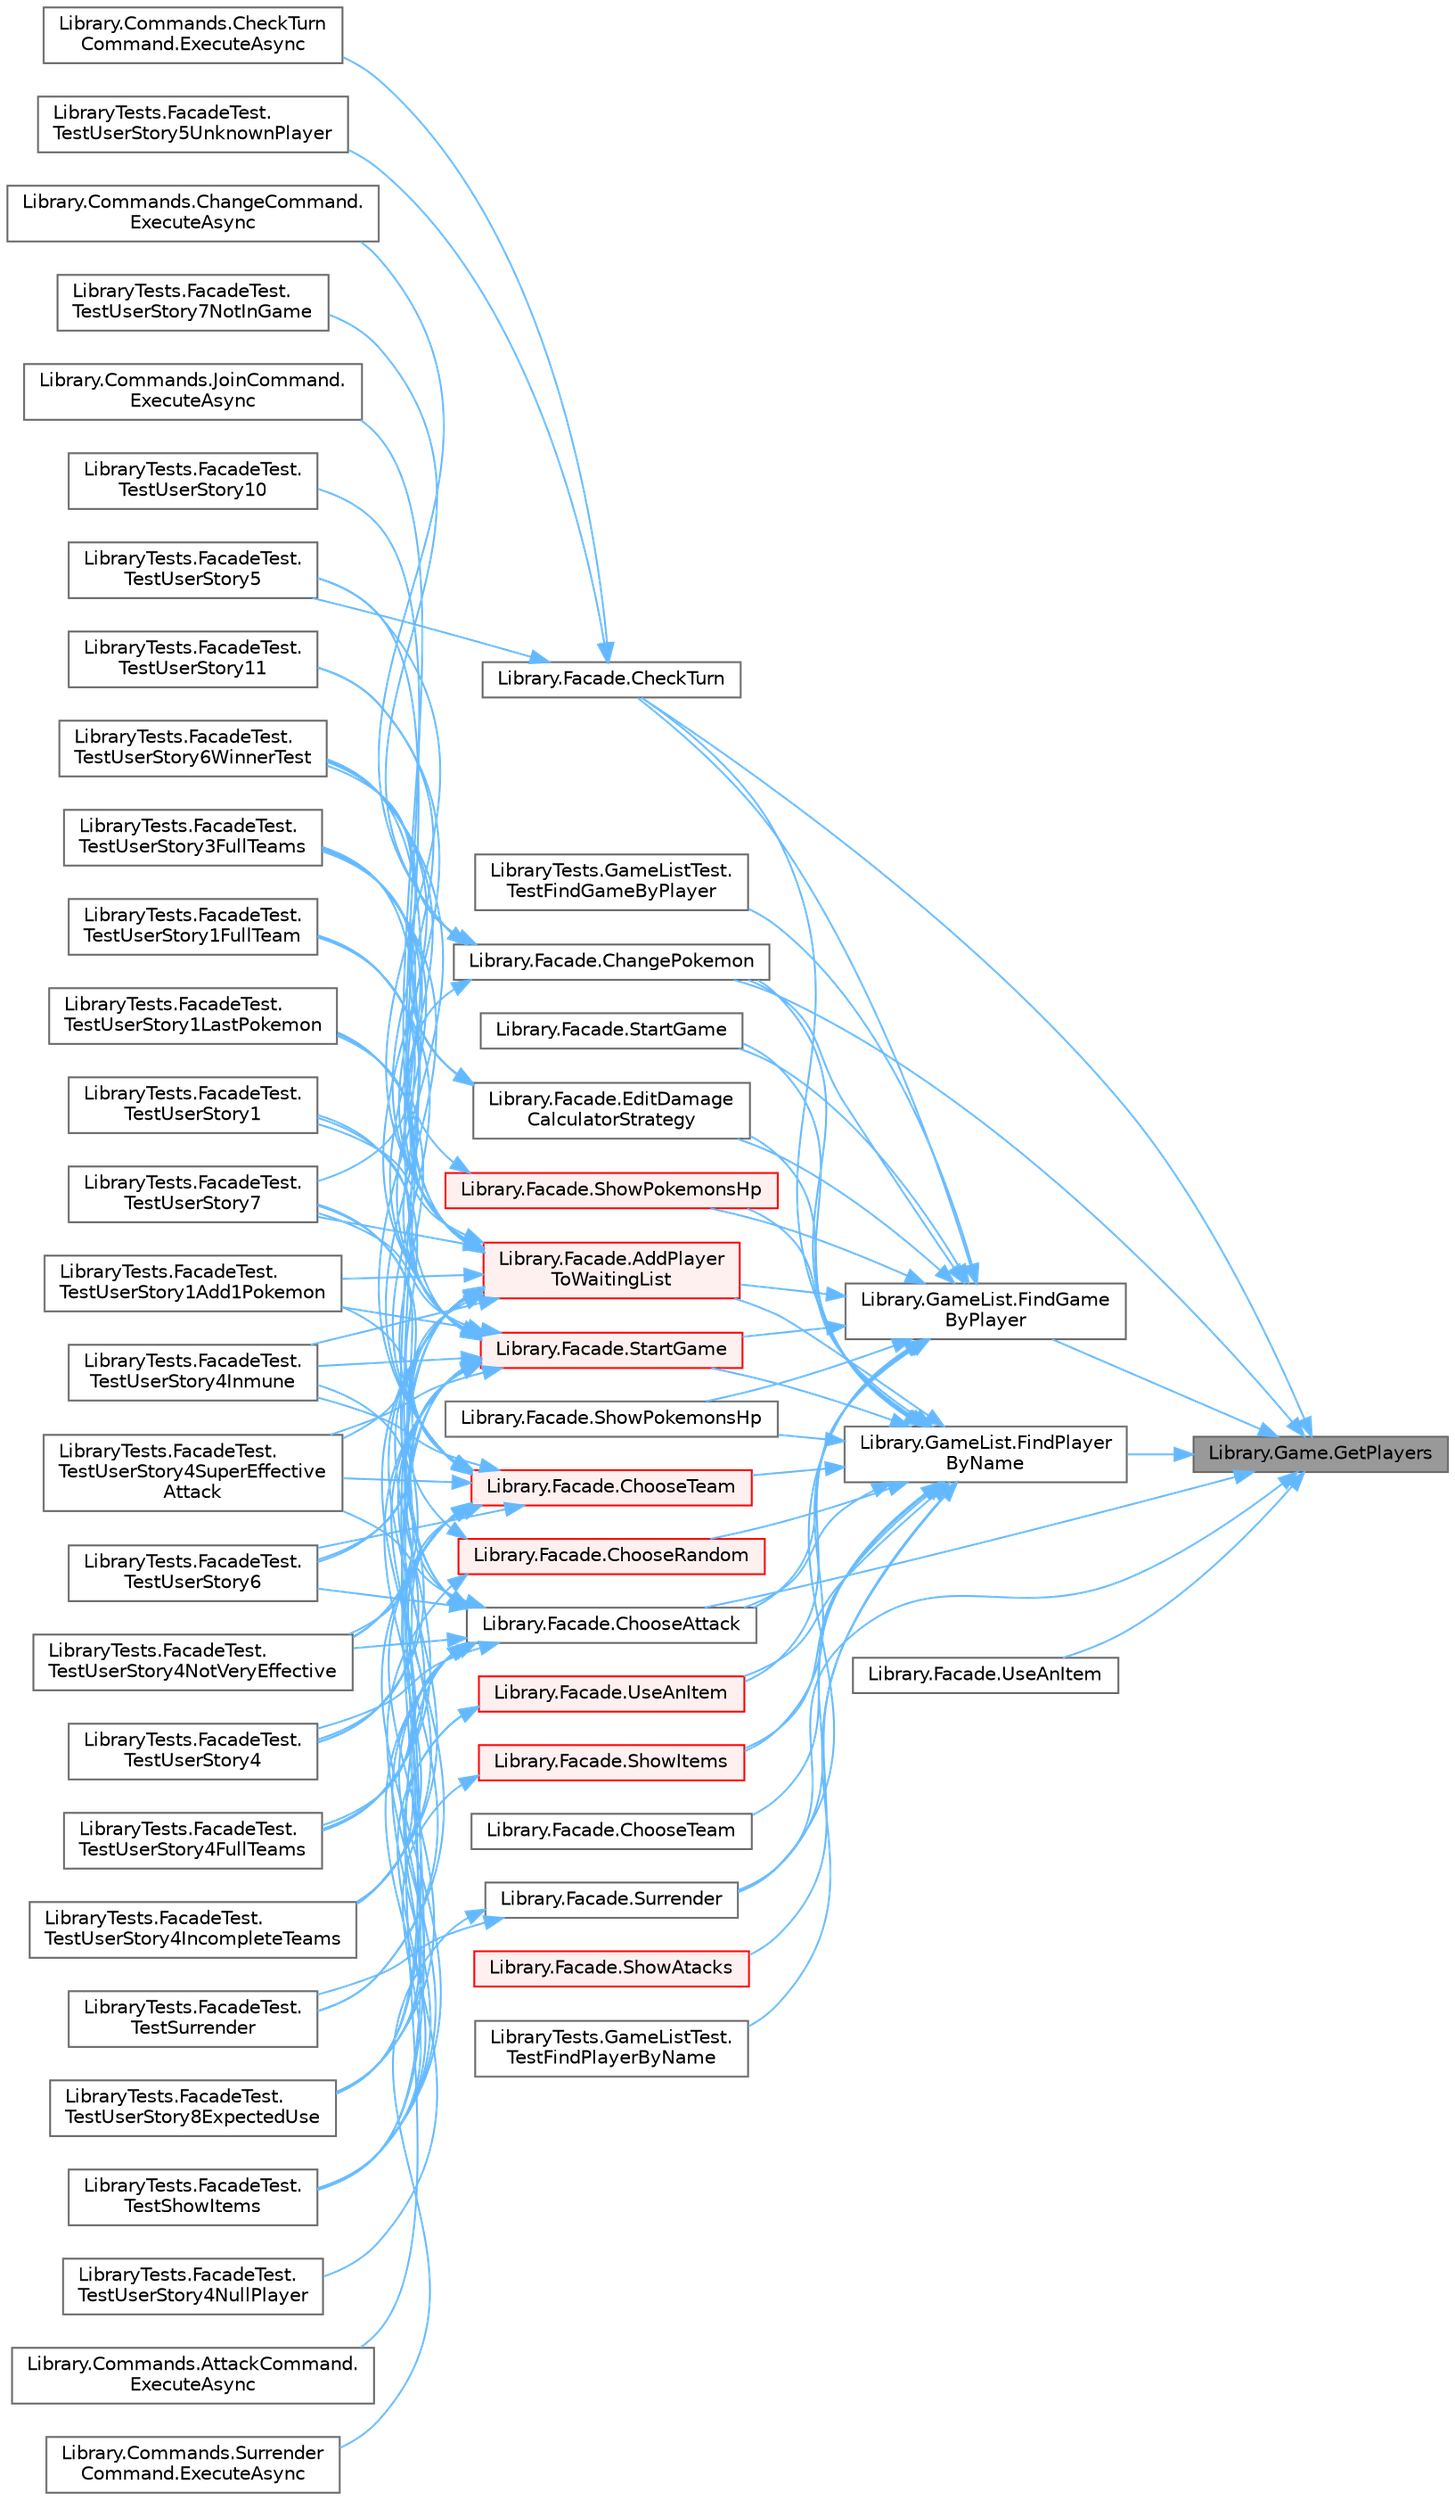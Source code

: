digraph "Library.Game.GetPlayers"
{
 // INTERACTIVE_SVG=YES
 // LATEX_PDF_SIZE
  bgcolor="transparent";
  edge [fontname=Helvetica,fontsize=10,labelfontname=Helvetica,labelfontsize=10];
  node [fontname=Helvetica,fontsize=10,shape=box,height=0.2,width=0.4];
  rankdir="RL";
  Node1 [id="Node000001",label="Library.Game.GetPlayers",height=0.2,width=0.4,color="gray40", fillcolor="grey60", style="filled", fontcolor="black",tooltip="Obtiene la lista de jugadores de la partida."];
  Node1 -> Node2 [id="edge1_Node000001_Node000002",dir="back",color="steelblue1",style="solid",tooltip=" "];
  Node2 [id="Node000002",label="Library.Facade.ChangePokemon",height=0.2,width=0.4,color="grey40", fillcolor="white", style="filled",URL="$classLibrary_1_1Facade.html#a8997a21e19d2a44cd060422768dfbddd",tooltip="Historia de usuario 7: Permite a un jugador activo cambiar su Pokemon actual durante su turno en una ..."];
  Node2 -> Node3 [id="edge2_Node000002_Node000003",dir="back",color="steelblue1",style="solid",tooltip=" "];
  Node3 [id="Node000003",label="Library.Commands.ChangeCommand.\lExecuteAsync",height=0.2,width=0.4,color="grey40", fillcolor="white", style="filled",URL="$classLibrary_1_1Commands_1_1ChangeCommand.html#a7fa738b2d7cc6f9c0aac78740e7be862",tooltip="Envía a la fachada un mensaje con el nombre del Pokemon que el jugador seleccionó para ser su nuevo P..."];
  Node2 -> Node4 [id="edge3_Node000002_Node000004",dir="back",color="steelblue1",style="solid",tooltip=" "];
  Node4 [id="Node000004",label="LibraryTests.FacadeTest.\lTestUserStory6WinnerTest",height=0.2,width=0.4,color="grey40", fillcolor="white", style="filled",URL="$classLibraryTests_1_1FacadeTest.html#aa848dbd02da950df82e2147a6a284abb",tooltip="Verifica que se muestre un mensaje indicando."];
  Node2 -> Node5 [id="edge4_Node000002_Node000005",dir="back",color="steelblue1",style="solid",tooltip=" "];
  Node5 [id="Node000005",label="LibraryTests.FacadeTest.\lTestUserStory7",height=0.2,width=0.4,color="grey40", fillcolor="white", style="filled",URL="$classLibraryTests_1_1FacadeTest.html#aadc312a366fe3e403d4e63671454031c",tooltip="Test de la historia de usuario 7."];
  Node2 -> Node6 [id="edge5_Node000002_Node000006",dir="back",color="steelblue1",style="solid",tooltip=" "];
  Node6 [id="Node000006",label="LibraryTests.FacadeTest.\lTestUserStory7NotInGame",height=0.2,width=0.4,color="grey40", fillcolor="white", style="filled",URL="$classLibraryTests_1_1FacadeTest.html#add57cb11e369fb7a1488cb5a855a0dda",tooltip="Verifica que se muestra un mensaje de error si un jugador intenta cambiar su Pokemon activo sin estar..."];
  Node1 -> Node7 [id="edge6_Node000001_Node000007",dir="back",color="steelblue1",style="solid",tooltip=" "];
  Node7 [id="Node000007",label="Library.Facade.CheckTurn",height=0.2,width=0.4,color="grey40", fillcolor="white", style="filled",URL="$classLibrary_1_1Facade.html#a99bd9042b777684a16c6d1977b9de625",tooltip="Historia de usuario 5: Comprueba si es el turno de un jugador y muestra las opciones disponibles."];
  Node7 -> Node8 [id="edge7_Node000007_Node000008",dir="back",color="steelblue1",style="solid",tooltip=" "];
  Node8 [id="Node000008",label="Library.Commands.CheckTurn\lCommand.ExecuteAsync",height=0.2,width=0.4,color="grey40", fillcolor="white", style="filled",URL="$classLibrary_1_1Commands_1_1CheckTurnCommand.html#ab39a32a33c419397d2980f57aa5123cb",tooltip="Devuelve de quien es el turno."];
  Node7 -> Node9 [id="edge8_Node000007_Node000009",dir="back",color="steelblue1",style="solid",tooltip=" "];
  Node9 [id="Node000009",label="LibraryTests.FacadeTest.\lTestUserStory5",height=0.2,width=0.4,color="grey40", fillcolor="white", style="filled",URL="$classLibraryTests_1_1FacadeTest.html#aba6d127eb4dbc71cbd758dc3e41ecb5d",tooltip="Test de la historia de usuario 5."];
  Node7 -> Node10 [id="edge9_Node000007_Node000010",dir="back",color="steelblue1",style="solid",tooltip=" "];
  Node10 [id="Node000010",label="LibraryTests.FacadeTest.\lTestUserStory5UnknownPlayer",height=0.2,width=0.4,color="grey40", fillcolor="white", style="filled",URL="$classLibraryTests_1_1FacadeTest.html#a6d83b0ec9d372f3f9d019ae3ac6158b3",tooltip="Verifica que se muestra un mensaje de error al verificar el turno si el jugador no está en ninguna pa..."];
  Node1 -> Node11 [id="edge10_Node000001_Node000011",dir="back",color="steelblue1",style="solid",tooltip=" "];
  Node11 [id="Node000011",label="Library.Facade.ChooseAttack",height=0.2,width=0.4,color="grey40", fillcolor="white", style="filled",URL="$classLibrary_1_1Facade.html#a654944afb774828780427cef30687c84",tooltip="Historia de usuario 4: Permite a un jugador elegir y ejecutar un ataque durante su turno en una parti..."];
  Node11 -> Node12 [id="edge11_Node000011_Node000012",dir="back",color="steelblue1",style="solid",tooltip=" "];
  Node12 [id="Node000012",label="Library.Commands.AttackCommand.\lExecuteAsync",height=0.2,width=0.4,color="grey40", fillcolor="white", style="filled",URL="$classLibrary_1_1Commands_1_1AttackCommand.html#a348884af05a12f00e675e4438bb6b0ee",tooltip="Envía a la fachada un mensaje con el ataque a utilizar."];
  Node11 -> Node13 [id="edge12_Node000011_Node000013",dir="back",color="steelblue1",style="solid",tooltip=" "];
  Node13 [id="Node000013",label="LibraryTests.FacadeTest.\lTestShowItems",height=0.2,width=0.4,color="grey40", fillcolor="white", style="filled",URL="$classLibraryTests_1_1FacadeTest.html#a90456bb6f0c4f16501499eefaa327dfd",tooltip="Verifica que los items disponibles de un jugador se muestren correctamente."];
  Node11 -> Node14 [id="edge13_Node000011_Node000014",dir="back",color="steelblue1",style="solid",tooltip=" "];
  Node14 [id="Node000014",label="LibraryTests.FacadeTest.\lTestUserStory3FullTeams",height=0.2,width=0.4,color="grey40", fillcolor="white", style="filled",URL="$classLibraryTests_1_1FacadeTest.html#aac6a0d41eb91460778db5af54f63130b",tooltip="Verifica que cuando ambos jugadores tienen equipos completos, se puede muestrar el HP de los Pokemon ..."];
  Node11 -> Node15 [id="edge14_Node000011_Node000015",dir="back",color="steelblue1",style="solid",tooltip=" "];
  Node15 [id="Node000015",label="LibraryTests.FacadeTest.\lTestUserStory4",height=0.2,width=0.4,color="grey40", fillcolor="white", style="filled",URL="$classLibraryTests_1_1FacadeTest.html#a2fe51ecedbe3ba492916233594b36d73",tooltip="Test de la historia de usuario 4."];
  Node11 -> Node16 [id="edge15_Node000011_Node000016",dir="back",color="steelblue1",style="solid",tooltip=" "];
  Node16 [id="Node000016",label="LibraryTests.FacadeTest.\lTestUserStory4FullTeams",height=0.2,width=0.4,color="grey40", fillcolor="white", style="filled",URL="$classLibraryTests_1_1FacadeTest.html#a7b3d6724741172801da3d1894f315940",tooltip="Verifica que un jugador puede realizar un ataque solo si es el jugador activo y si el ataque existe e..."];
  Node11 -> Node17 [id="edge16_Node000011_Node000017",dir="back",color="steelblue1",style="solid",tooltip=" "];
  Node17 [id="Node000017",label="LibraryTests.FacadeTest.\lTestUserStory4IncompleteTeams",height=0.2,width=0.4,color="grey40", fillcolor="white", style="filled",URL="$classLibraryTests_1_1FacadeTest.html#a270a6bd92ed46ac82aa45ad06ad24107",tooltip="Verifica que si alguno de los jugadores no tiene su equipo completo, no pueden realizarse ataques."];
  Node11 -> Node18 [id="edge17_Node000011_Node000018",dir="back",color="steelblue1",style="solid",tooltip=" "];
  Node18 [id="Node000018",label="LibraryTests.FacadeTest.\lTestUserStory4Inmune",height=0.2,width=0.4,color="grey40", fillcolor="white", style="filled",URL="$classLibraryTests_1_1FacadeTest.html#ac8d1246dbc158a1b08a951d64b6b3452",tooltip="Verifica que se puede realizar daño en base a las efectividades."];
  Node11 -> Node19 [id="edge18_Node000011_Node000019",dir="back",color="steelblue1",style="solid",tooltip=" "];
  Node19 [id="Node000019",label="LibraryTests.FacadeTest.\lTestUserStory4NotVeryEffective",height=0.2,width=0.4,color="grey40", fillcolor="white", style="filled",URL="$classLibraryTests_1_1FacadeTest.html#a547153a9aa7c2ec004d557adad2453ca",tooltip="Verifica que se puede realizar daño en base a las efectividades."];
  Node11 -> Node20 [id="edge19_Node000011_Node000020",dir="back",color="steelblue1",style="solid",tooltip=" "];
  Node20 [id="Node000020",label="LibraryTests.FacadeTest.\lTestUserStory4NullPlayer",height=0.2,width=0.4,color="grey40", fillcolor="white", style="filled",URL="$classLibraryTests_1_1FacadeTest.html#a38ba04a79d940e3bad2c742b6243734e",tooltip="Verifica que un jugador no puede realizar un ataque si no está en una partida."];
  Node11 -> Node21 [id="edge20_Node000011_Node000021",dir="back",color="steelblue1",style="solid",tooltip=" "];
  Node21 [id="Node000021",label="LibraryTests.FacadeTest.\lTestUserStory4SuperEffective\lAttack",height=0.2,width=0.4,color="grey40", fillcolor="white", style="filled",URL="$classLibraryTests_1_1FacadeTest.html#af5515ac555b36a2ca31956045c2692a8",tooltip="Verifica que se puede realizar daño en base a las efectividades."];
  Node11 -> Node22 [id="edge21_Node000011_Node000022",dir="back",color="steelblue1",style="solid",tooltip=" "];
  Node22 [id="Node000022",label="LibraryTests.FacadeTest.\lTestUserStory6",height=0.2,width=0.4,color="grey40", fillcolor="white", style="filled",URL="$classLibraryTests_1_1FacadeTest.html#a35433150a75ceba9bed321a7c37c8e9a",tooltip="Test de la historia de usuario 6."];
  Node11 -> Node4 [id="edge22_Node000011_Node000004",dir="back",color="steelblue1",style="solid",tooltip=" "];
  Node11 -> Node23 [id="edge23_Node000011_Node000023",dir="back",color="steelblue1",style="solid",tooltip=" "];
  Node23 [id="Node000023",label="LibraryTests.FacadeTest.\lTestUserStory8ExpectedUse",height=0.2,width=0.4,color="grey40", fillcolor="white", style="filled",URL="$classLibraryTests_1_1FacadeTest.html#aac6e7e8d73bf8f1303e20064465bb8e1",tooltip="Verifica que el jugador activo pueda usar un item correctamente."];
  Node1 -> Node24 [id="edge24_Node000001_Node000024",dir="back",color="steelblue1",style="solid",tooltip=" "];
  Node24 [id="Node000024",label="Library.GameList.FindGame\lByPlayer",height=0.2,width=0.4,color="grey40", fillcolor="white", style="filled",URL="$classLibrary_1_1GameList.html#ae4cc442c2a00c3746fd92955ddcb849a",tooltip="Devuelve la partida en la que se encuentra un jugador."];
  Node24 -> Node25 [id="edge25_Node000024_Node000025",dir="back",color="steelblue1",style="solid",tooltip=" "];
  Node25 [id="Node000025",label="Library.Facade.AddPlayer\lToWaitingList",height=0.2,width=0.4,color="red", fillcolor="#FFF0F0", style="filled",URL="$classLibrary_1_1Facade.html#ab8784ba49bab75ab95697412f7154c37",tooltip="Historia de usuario 9: Agrega un jugador a la lista de espera."];
  Node25 -> Node26 [id="edge26_Node000025_Node000026",dir="back",color="steelblue1",style="solid",tooltip=" "];
  Node26 [id="Node000026",label="Library.Commands.JoinCommand.\lExecuteAsync",height=0.2,width=0.4,color="grey40", fillcolor="white", style="filled",URL="$classLibrary_1_1Commands_1_1JoinCommand.html#aa20b376619f55db3b80d51c603787598",tooltip="Implementa el comando 'join'. Este comando une al jugador que envía el mensaje a la lista de jugadore..."];
  Node25 -> Node13 [id="edge27_Node000025_Node000013",dir="back",color="steelblue1",style="solid",tooltip=" "];
  Node25 -> Node27 [id="edge28_Node000025_Node000027",dir="back",color="steelblue1",style="solid",tooltip=" "];
  Node27 [id="Node000027",label="LibraryTests.FacadeTest.\lTestSurrender",height=0.2,width=0.4,color="grey40", fillcolor="white", style="filled",URL="$classLibraryTests_1_1FacadeTest.html#a59409b12f5f11ca59b1722c05da89de0",tooltip="Verifica que un jugador solo pueda rendirse si está en una partida activa."];
  Node25 -> Node28 [id="edge29_Node000025_Node000028",dir="back",color="steelblue1",style="solid",tooltip=" "];
  Node28 [id="Node000028",label="LibraryTests.FacadeTest.\lTestUserStory1",height=0.2,width=0.4,color="grey40", fillcolor="white", style="filled",URL="$classLibraryTests_1_1FacadeTest.html#a0c532a87220e7aa87b92a92e99c193c0",tooltip="Test de la historia de usuario 1."];
  Node25 -> Node29 [id="edge30_Node000025_Node000029",dir="back",color="steelblue1",style="solid",tooltip=" "];
  Node29 [id="Node000029",label="LibraryTests.FacadeTest.\lTestUserStory10",height=0.2,width=0.4,color="grey40", fillcolor="white", style="filled",URL="$classLibraryTests_1_1FacadeTest.html#a37b9657e8da7c1732b914ff3ff5a5ac0",tooltip="Test de la historia de usuario 10."];
  Node25 -> Node30 [id="edge31_Node000025_Node000030",dir="back",color="steelblue1",style="solid",tooltip=" "];
  Node30 [id="Node000030",label="LibraryTests.FacadeTest.\lTestUserStory11",height=0.2,width=0.4,color="grey40", fillcolor="white", style="filled",URL="$classLibraryTests_1_1FacadeTest.html#ab3570deef98f9efd32b87177c43f9e25",tooltip="Test de la historia de usuario 11."];
  Node25 -> Node31 [id="edge32_Node000025_Node000031",dir="back",color="steelblue1",style="solid",tooltip=" "];
  Node31 [id="Node000031",label="LibraryTests.FacadeTest.\lTestUserStory1Add1Pokemon",height=0.2,width=0.4,color="grey40", fillcolor="white", style="filled",URL="$classLibraryTests_1_1FacadeTest.html#a10bd8bf843aaa0239a2b9a75a1f01d55",tooltip="Verifica que un jugador puede añadir un Pokemon a su equipo."];
  Node25 -> Node32 [id="edge33_Node000025_Node000032",dir="back",color="steelblue1",style="solid",tooltip=" "];
  Node32 [id="Node000032",label="LibraryTests.FacadeTest.\lTestUserStory1FullTeam",height=0.2,width=0.4,color="grey40", fillcolor="white", style="filled",URL="$classLibraryTests_1_1FacadeTest.html#ac182763b9e55bee3ace5da415ab5f5b5",tooltip="Comprueba que no se pueden agregar más de 6 Pokemon a un equipo."];
  Node25 -> Node33 [id="edge34_Node000025_Node000033",dir="back",color="steelblue1",style="solid",tooltip=" "];
  Node33 [id="Node000033",label="LibraryTests.FacadeTest.\lTestUserStory1LastPokemon",height=0.2,width=0.4,color="grey40", fillcolor="white", style="filled",URL="$classLibraryTests_1_1FacadeTest.html#a538b13d1b3f8d861bf5a4ab1525cf9c0",tooltip="Verifica que cuando el jugador completa su equipo con 6 Pokemon, se muestra un mensaje indicando que ..."];
  Node25 -> Node14 [id="edge35_Node000025_Node000014",dir="back",color="steelblue1",style="solid",tooltip=" "];
  Node25 -> Node15 [id="edge36_Node000025_Node000015",dir="back",color="steelblue1",style="solid",tooltip=" "];
  Node25 -> Node16 [id="edge37_Node000025_Node000016",dir="back",color="steelblue1",style="solid",tooltip=" "];
  Node25 -> Node17 [id="edge38_Node000025_Node000017",dir="back",color="steelblue1",style="solid",tooltip=" "];
  Node25 -> Node18 [id="edge39_Node000025_Node000018",dir="back",color="steelblue1",style="solid",tooltip=" "];
  Node25 -> Node19 [id="edge40_Node000025_Node000019",dir="back",color="steelblue1",style="solid",tooltip=" "];
  Node25 -> Node21 [id="edge41_Node000025_Node000021",dir="back",color="steelblue1",style="solid",tooltip=" "];
  Node25 -> Node9 [id="edge42_Node000025_Node000009",dir="back",color="steelblue1",style="solid",tooltip=" "];
  Node25 -> Node22 [id="edge43_Node000025_Node000022",dir="back",color="steelblue1",style="solid",tooltip=" "];
  Node25 -> Node4 [id="edge44_Node000025_Node000004",dir="back",color="steelblue1",style="solid",tooltip=" "];
  Node25 -> Node5 [id="edge45_Node000025_Node000005",dir="back",color="steelblue1",style="solid",tooltip=" "];
  Node25 -> Node23 [id="edge46_Node000025_Node000023",dir="back",color="steelblue1",style="solid",tooltip=" "];
  Node24 -> Node2 [id="edge47_Node000024_Node000002",dir="back",color="steelblue1",style="solid",tooltip=" "];
  Node24 -> Node7 [id="edge48_Node000024_Node000007",dir="back",color="steelblue1",style="solid",tooltip=" "];
  Node24 -> Node11 [id="edge49_Node000024_Node000011",dir="back",color="steelblue1",style="solid",tooltip=" "];
  Node24 -> Node44 [id="edge50_Node000024_Node000044",dir="back",color="steelblue1",style="solid",tooltip=" "];
  Node44 [id="Node000044",label="Library.Facade.EditDamage\lCalculatorStrategy",height=0.2,width=0.4,color="grey40", fillcolor="white", style="filled",URL="$classLibrary_1_1Facade.html#a9809b5935c0b49409da62958cd65b597",tooltip="Este método se encarga de cambiar la estrategia asignada en la calculadora de daño...."];
  Node44 -> Node14 [id="edge51_Node000044_Node000014",dir="back",color="steelblue1",style="solid",tooltip=" "];
  Node44 -> Node4 [id="edge52_Node000044_Node000004",dir="back",color="steelblue1",style="solid",tooltip=" "];
  Node24 -> Node45 [id="edge53_Node000024_Node000045",dir="back",color="steelblue1",style="solid",tooltip=" "];
  Node45 [id="Node000045",label="Library.Facade.ShowItems",height=0.2,width=0.4,color="red", fillcolor="#FFF0F0", style="filled",URL="$classLibrary_1_1Facade.html#ad549661271bb9a21203fac96721c0fa2",tooltip="Muestra los items del jugador."];
  Node45 -> Node13 [id="edge54_Node000045_Node000013",dir="back",color="steelblue1",style="solid",tooltip=" "];
  Node24 -> Node47 [id="edge55_Node000024_Node000047",dir="back",color="steelblue1",style="solid",tooltip=" "];
  Node47 [id="Node000047",label="Library.Facade.ShowPokemonsHp",height=0.2,width=0.4,color="red", fillcolor="#FFF0F0", style="filled",URL="$classLibrary_1_1Facade.html#a021e3e6d485a0cb0599f1821b49ef30c",tooltip="Historia de usuario 3: Muestra los puntos de vida (HP) de los Pokemon de un jugador."];
  Node47 -> Node14 [id="edge56_Node000047_Node000014",dir="back",color="steelblue1",style="solid",tooltip=" "];
  Node24 -> Node50 [id="edge57_Node000024_Node000050",dir="back",color="steelblue1",style="solid",tooltip=" "];
  Node50 [id="Node000050",label="Library.Facade.ShowPokemonsHp",height=0.2,width=0.4,color="grey40", fillcolor="white", style="filled",URL="$classLibrary_1_1Facade.html#a1ab4cd6b1641209fac55991c17754b66",tooltip="Historia de usuario 3: Muestra los puntos de vida (HP) de los Pokemon de un jugador."];
  Node24 -> Node51 [id="edge58_Node000024_Node000051",dir="back",color="steelblue1",style="solid",tooltip=" "];
  Node51 [id="Node000051",label="Library.Facade.StartGame",height=0.2,width=0.4,color="red", fillcolor="#FFF0F0", style="filled",URL="$classLibrary_1_1Facade.html#a254fa741693ebc4342764475104d3733",tooltip="Historia de usuario 11.1: Inicia una batalla entre dos jugadores, eligiendo un oponente específico o ..."];
  Node51 -> Node13 [id="edge59_Node000051_Node000013",dir="back",color="steelblue1",style="solid",tooltip=" "];
  Node51 -> Node27 [id="edge60_Node000051_Node000027",dir="back",color="steelblue1",style="solid",tooltip=" "];
  Node51 -> Node28 [id="edge61_Node000051_Node000028",dir="back",color="steelblue1",style="solid",tooltip=" "];
  Node51 -> Node30 [id="edge62_Node000051_Node000030",dir="back",color="steelblue1",style="solid",tooltip=" "];
  Node51 -> Node31 [id="edge63_Node000051_Node000031",dir="back",color="steelblue1",style="solid",tooltip=" "];
  Node51 -> Node32 [id="edge64_Node000051_Node000032",dir="back",color="steelblue1",style="solid",tooltip=" "];
  Node51 -> Node33 [id="edge65_Node000051_Node000033",dir="back",color="steelblue1",style="solid",tooltip=" "];
  Node51 -> Node14 [id="edge66_Node000051_Node000014",dir="back",color="steelblue1",style="solid",tooltip=" "];
  Node51 -> Node15 [id="edge67_Node000051_Node000015",dir="back",color="steelblue1",style="solid",tooltip=" "];
  Node51 -> Node16 [id="edge68_Node000051_Node000016",dir="back",color="steelblue1",style="solid",tooltip=" "];
  Node51 -> Node17 [id="edge69_Node000051_Node000017",dir="back",color="steelblue1",style="solid",tooltip=" "];
  Node51 -> Node18 [id="edge70_Node000051_Node000018",dir="back",color="steelblue1",style="solid",tooltip=" "];
  Node51 -> Node19 [id="edge71_Node000051_Node000019",dir="back",color="steelblue1",style="solid",tooltip=" "];
  Node51 -> Node21 [id="edge72_Node000051_Node000021",dir="back",color="steelblue1",style="solid",tooltip=" "];
  Node51 -> Node9 [id="edge73_Node000051_Node000009",dir="back",color="steelblue1",style="solid",tooltip=" "];
  Node51 -> Node22 [id="edge74_Node000051_Node000022",dir="back",color="steelblue1",style="solid",tooltip=" "];
  Node51 -> Node4 [id="edge75_Node000051_Node000004",dir="back",color="steelblue1",style="solid",tooltip=" "];
  Node51 -> Node5 [id="edge76_Node000051_Node000005",dir="back",color="steelblue1",style="solid",tooltip=" "];
  Node51 -> Node23 [id="edge77_Node000051_Node000023",dir="back",color="steelblue1",style="solid",tooltip=" "];
  Node24 -> Node53 [id="edge78_Node000024_Node000053",dir="back",color="steelblue1",style="solid",tooltip=" "];
  Node53 [id="Node000053",label="Library.Facade.StartGame",height=0.2,width=0.4,color="grey40", fillcolor="white", style="filled",URL="$classLibrary_1_1Facade.html#a3faab158ef85b4fb9dc994f427022ad0",tooltip="Historia de usuario 11.1: Inicia una batalla entre dos jugadores, eligiendo un oponente específico o ..."];
  Node24 -> Node54 [id="edge79_Node000024_Node000054",dir="back",color="steelblue1",style="solid",tooltip=" "];
  Node54 [id="Node000054",label="Library.Facade.Surrender",height=0.2,width=0.4,color="grey40", fillcolor="white", style="filled",URL="$classLibrary_1_1Facade.html#a4da326581139b7ba8ec08003e30b7b14",tooltip="Elimina la partida de la lista de partidas em curso."];
  Node54 -> Node55 [id="edge80_Node000054_Node000055",dir="back",color="steelblue1",style="solid",tooltip=" "];
  Node55 [id="Node000055",label="Library.Commands.Surrender\lCommand.ExecuteAsync",height=0.2,width=0.4,color="grey40", fillcolor="white", style="filled",URL="$classLibrary_1_1Commands_1_1SurrenderCommand.html#a0c2a380d2d4324b1ae2b0994094c948a",tooltip="Termina la partida en curso dandole la victoria al oponente."];
  Node54 -> Node27 [id="edge81_Node000054_Node000027",dir="back",color="steelblue1",style="solid",tooltip=" "];
  Node24 -> Node56 [id="edge82_Node000024_Node000056",dir="back",color="steelblue1",style="solid",tooltip=" "];
  Node56 [id="Node000056",label="LibraryTests.GameListTest.\lTestFindGameByPlayer",height=0.2,width=0.4,color="grey40", fillcolor="white", style="filled",URL="$classLibraryTests_1_1GameListTest.html#a0643e68476104275fa37144d368b185f",tooltip="Verifica que el método FindGameByPlayer devuelve el juego en el que se encuentra un jugador y retorna..."];
  Node24 -> Node57 [id="edge83_Node000024_Node000057",dir="back",color="steelblue1",style="solid",tooltip=" "];
  Node57 [id="Node000057",label="Library.Facade.UseAnItem",height=0.2,width=0.4,color="red", fillcolor="#FFF0F0", style="filled",URL="$classLibrary_1_1Facade.html#a95c0e8427585bfbc9cdd72b9accb92aa",tooltip="Historia de usuario 8 Permite a un jugador usar un item en un Pokemon."];
  Node57 -> Node13 [id="edge84_Node000057_Node000013",dir="back",color="steelblue1",style="solid",tooltip=" "];
  Node57 -> Node23 [id="edge85_Node000057_Node000023",dir="back",color="steelblue1",style="solid",tooltip=" "];
  Node1 -> Node60 [id="edge86_Node000001_Node000060",dir="back",color="steelblue1",style="solid",tooltip=" "];
  Node60 [id="Node000060",label="Library.GameList.FindPlayer\lByName",height=0.2,width=0.4,color="grey40", fillcolor="white", style="filled",URL="$classLibrary_1_1GameList.html#a08e1d49ca4fdca05d55d094865a850ff",tooltip="Devuelve un jugador buscandolo por su nombre."];
  Node60 -> Node25 [id="edge87_Node000060_Node000025",dir="back",color="steelblue1",style="solid",tooltip=" "];
  Node60 -> Node2 [id="edge88_Node000060_Node000002",dir="back",color="steelblue1",style="solid",tooltip=" "];
  Node60 -> Node7 [id="edge89_Node000060_Node000007",dir="back",color="steelblue1",style="solid",tooltip=" "];
  Node60 -> Node11 [id="edge90_Node000060_Node000011",dir="back",color="steelblue1",style="solid",tooltip=" "];
  Node60 -> Node61 [id="edge91_Node000060_Node000061",dir="back",color="steelblue1",style="solid",tooltip=" "];
  Node61 [id="Node000061",label="Library.Facade.ChooseRandom",height=0.2,width=0.4,color="red", fillcolor="#FFF0F0", style="filled",URL="$classLibrary_1_1Facade.html#a61547f8ddbb1a86128d810e18d1891fe",tooltip="Completa aleatoriamente el equipo de Pokemons."];
  Node61 -> Node13 [id="edge92_Node000061_Node000013",dir="back",color="steelblue1",style="solid",tooltip=" "];
  Node61 -> Node5 [id="edge93_Node000061_Node000005",dir="back",color="steelblue1",style="solid",tooltip=" "];
  Node60 -> Node63 [id="edge94_Node000060_Node000063",dir="back",color="steelblue1",style="solid",tooltip=" "];
  Node63 [id="Node000063",label="Library.Facade.ChooseTeam",height=0.2,width=0.4,color="red", fillcolor="#FFF0F0", style="filled",URL="$classLibrary_1_1Facade.html#a542c335b954dab9971c87d83de9ccc97",tooltip="Historia 1: Permite a un jugador agregar un Pokemon al equipo desde el catálogo."];
  Node63 -> Node13 [id="edge95_Node000063_Node000013",dir="back",color="steelblue1",style="solid",tooltip=" "];
  Node63 -> Node28 [id="edge96_Node000063_Node000028",dir="back",color="steelblue1",style="solid",tooltip=" "];
  Node63 -> Node31 [id="edge97_Node000063_Node000031",dir="back",color="steelblue1",style="solid",tooltip=" "];
  Node63 -> Node32 [id="edge98_Node000063_Node000032",dir="back",color="steelblue1",style="solid",tooltip=" "];
  Node63 -> Node33 [id="edge99_Node000063_Node000033",dir="back",color="steelblue1",style="solid",tooltip=" "];
  Node63 -> Node14 [id="edge100_Node000063_Node000014",dir="back",color="steelblue1",style="solid",tooltip=" "];
  Node63 -> Node15 [id="edge101_Node000063_Node000015",dir="back",color="steelblue1",style="solid",tooltip=" "];
  Node63 -> Node16 [id="edge102_Node000063_Node000016",dir="back",color="steelblue1",style="solid",tooltip=" "];
  Node63 -> Node17 [id="edge103_Node000063_Node000017",dir="back",color="steelblue1",style="solid",tooltip=" "];
  Node63 -> Node18 [id="edge104_Node000063_Node000018",dir="back",color="steelblue1",style="solid",tooltip=" "];
  Node63 -> Node19 [id="edge105_Node000063_Node000019",dir="back",color="steelblue1",style="solid",tooltip=" "];
  Node63 -> Node21 [id="edge106_Node000063_Node000021",dir="back",color="steelblue1",style="solid",tooltip=" "];
  Node63 -> Node22 [id="edge107_Node000063_Node000022",dir="back",color="steelblue1",style="solid",tooltip=" "];
  Node63 -> Node4 [id="edge108_Node000063_Node000004",dir="back",color="steelblue1",style="solid",tooltip=" "];
  Node63 -> Node5 [id="edge109_Node000063_Node000005",dir="back",color="steelblue1",style="solid",tooltip=" "];
  Node63 -> Node23 [id="edge110_Node000063_Node000023",dir="back",color="steelblue1",style="solid",tooltip=" "];
  Node60 -> Node66 [id="edge111_Node000060_Node000066",dir="back",color="steelblue1",style="solid",tooltip=" "];
  Node66 [id="Node000066",label="Library.Facade.ChooseTeam",height=0.2,width=0.4,color="grey40", fillcolor="white", style="filled",URL="$classLibrary_1_1Facade.html#a1b275983d998bde8b135c652e3c48a93",tooltip="Historia 1: Permite a un jugador agregar un Pokemon al equipo desde el catálogo."];
  Node60 -> Node44 [id="edge112_Node000060_Node000044",dir="back",color="steelblue1",style="solid",tooltip=" "];
  Node60 -> Node67 [id="edge113_Node000060_Node000067",dir="back",color="steelblue1",style="solid",tooltip=" "];
  Node67 [id="Node000067",label="Library.Facade.ShowAtacks",height=0.2,width=0.4,color="red", fillcolor="#FFF0F0", style="filled",URL="$classLibrary_1_1Facade.html#a6734f40108ad2d62679d48933a14aefc",tooltip="Historia de usuario 2: Muestra los ataques disponibles del Pokemon activo de un jugador."];
  Node60 -> Node45 [id="edge114_Node000060_Node000045",dir="back",color="steelblue1",style="solid",tooltip=" "];
  Node60 -> Node47 [id="edge115_Node000060_Node000047",dir="back",color="steelblue1",style="solid",tooltip=" "];
  Node60 -> Node50 [id="edge116_Node000060_Node000050",dir="back",color="steelblue1",style="solid",tooltip=" "];
  Node60 -> Node51 [id="edge117_Node000060_Node000051",dir="back",color="steelblue1",style="solid",tooltip=" "];
  Node60 -> Node53 [id="edge118_Node000060_Node000053",dir="back",color="steelblue1",style="solid",tooltip=" "];
  Node60 -> Node54 [id="edge119_Node000060_Node000054",dir="back",color="steelblue1",style="solid",tooltip=" "];
  Node60 -> Node69 [id="edge120_Node000060_Node000069",dir="back",color="steelblue1",style="solid",tooltip=" "];
  Node69 [id="Node000069",label="LibraryTests.GameListTest.\lTestFindPlayerByName",height=0.2,width=0.4,color="grey40", fillcolor="white", style="filled",URL="$classLibraryTests_1_1GameListTest.html#a2b03d00401332e0e5be0af38ae416b2d",tooltip="Verifica que el método FindPlayerByName devuelve el jugador correcto cuando se busca por nombre y ret..."];
  Node60 -> Node57 [id="edge121_Node000060_Node000057",dir="back",color="steelblue1",style="solid",tooltip=" "];
  Node1 -> Node54 [id="edge122_Node000001_Node000054",dir="back",color="steelblue1",style="solid",tooltip=" "];
  Node1 -> Node70 [id="edge123_Node000001_Node000070",dir="back",color="steelblue1",style="solid",tooltip=" "];
  Node70 [id="Node000070",label="Library.Facade.UseAnItem",height=0.2,width=0.4,color="grey40", fillcolor="white", style="filled",URL="$classLibrary_1_1Facade.html#ac824fa926ae85650e174fad4cd2a738d",tooltip="Historia de usuario 8 Permite a un jugador usar un item en un Pokemon."];
}
